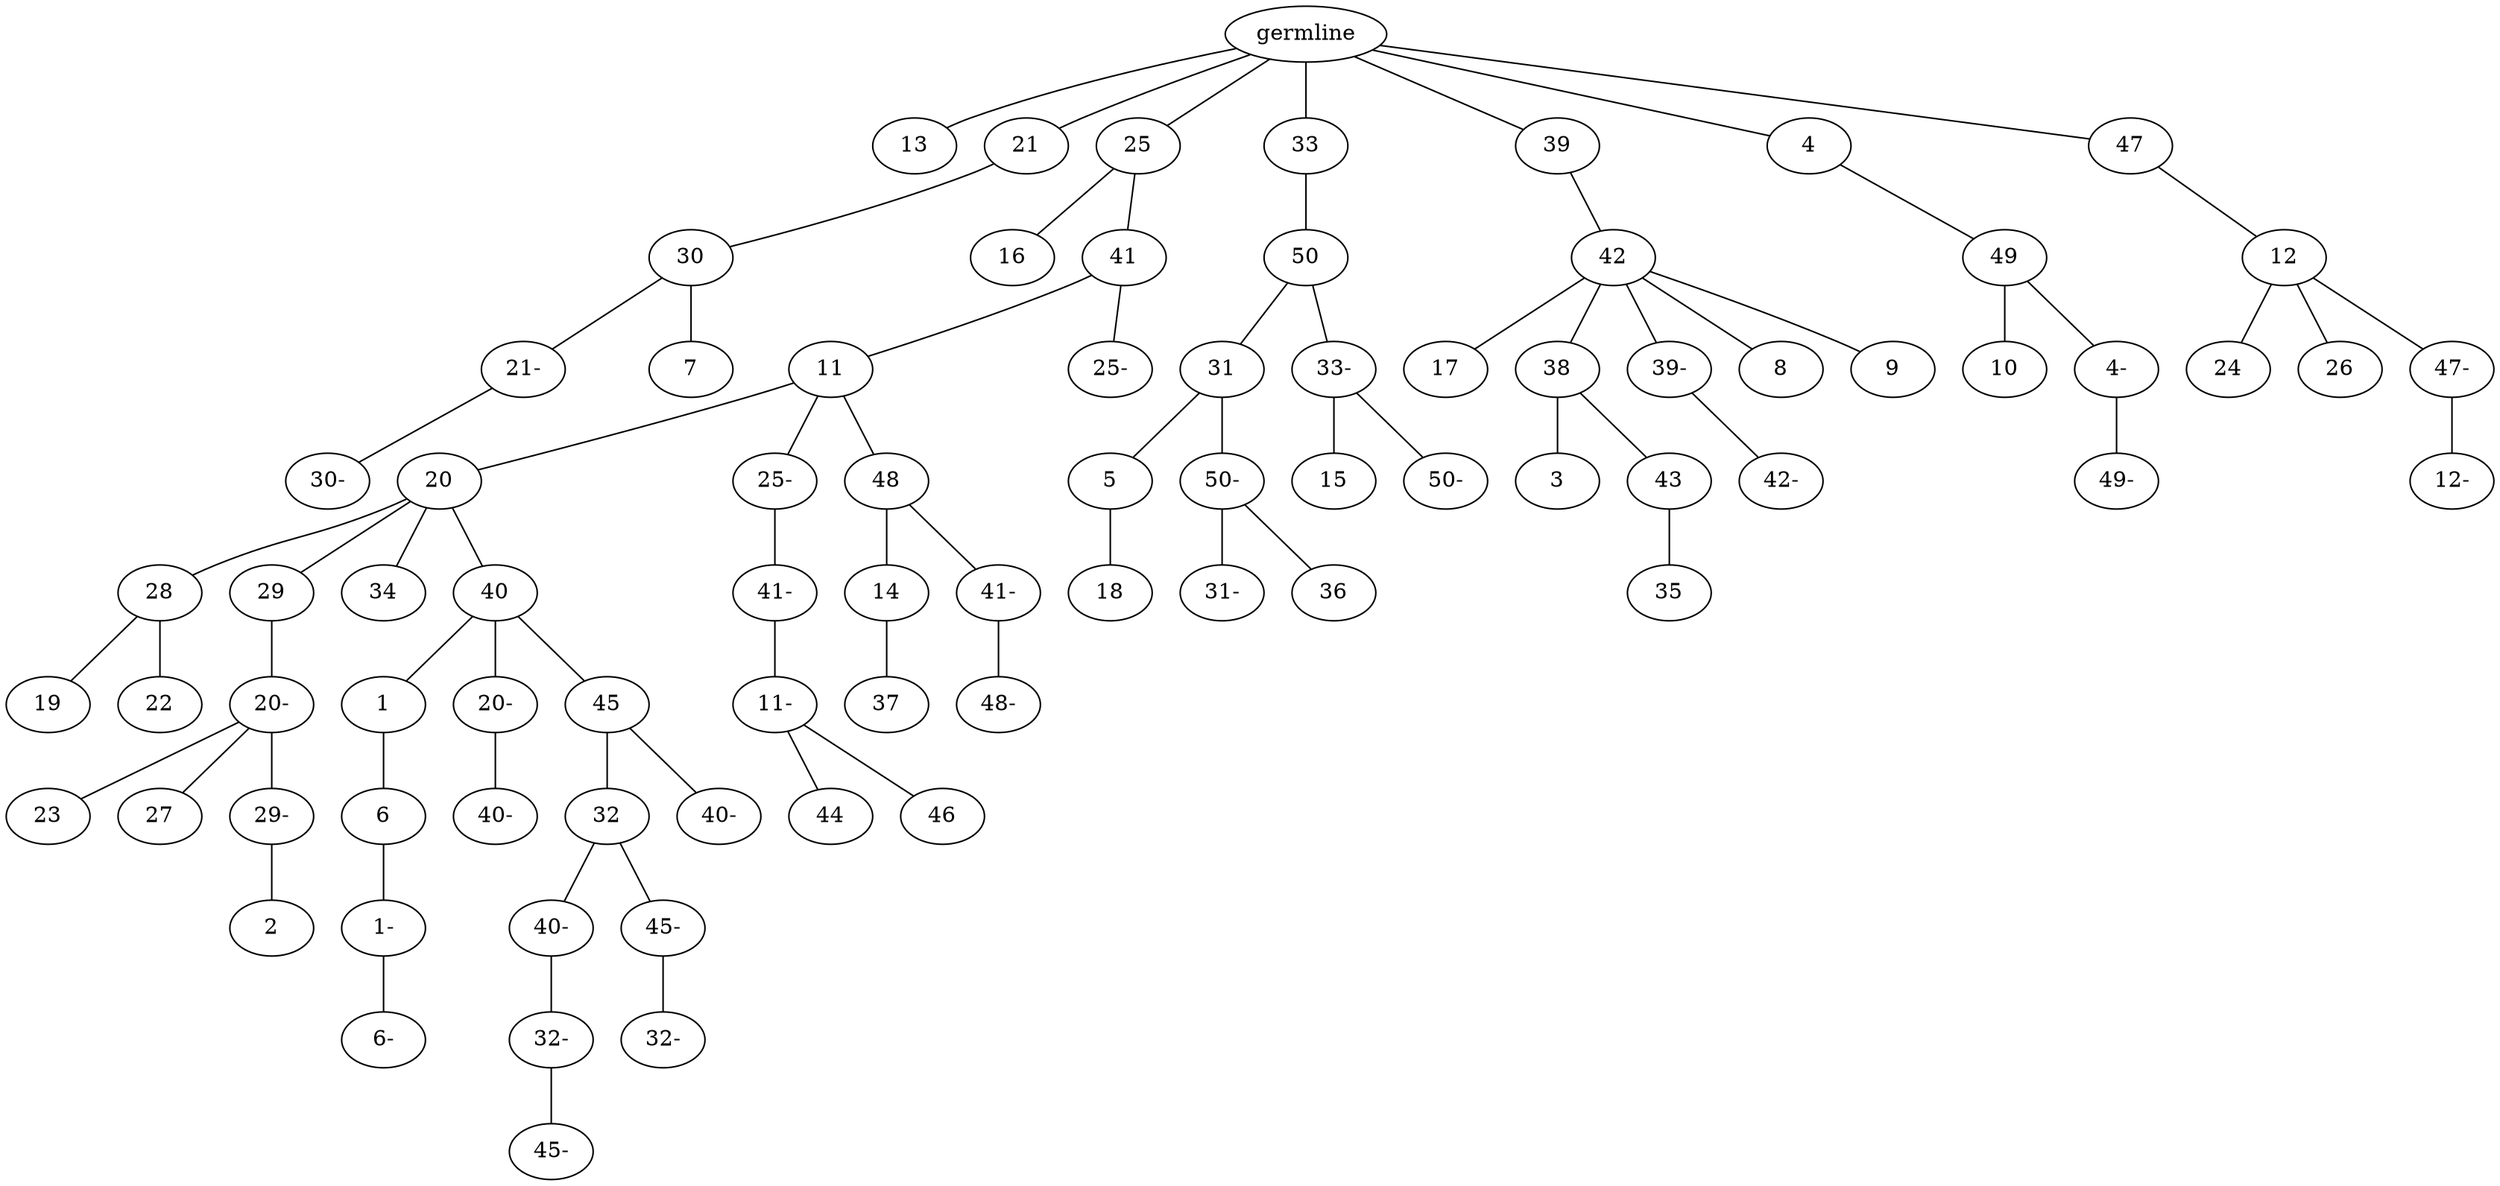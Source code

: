 graph tree {
    "140291787660400" [label="germline"];
    "140291781445040" [label="13"];
    "140291781444608" [label="21"];
    "140291781446336" [label="30"];
    "140291781444320" [label="21-"];
    "140291775678160" [label="30-"];
    "140291781446480" [label="7"];
    "140291781445952" [label="25"];
    "140291775680128" [label="16"];
    "140291775677440" [label="41"];
    "140291775679408" [label="11"];
    "140291775677152" [label="20"];
    "140291775679456" [label="28"];
    "140291775679360" [label="19"];
    "140291765661216" [label="22"];
    "140291775677488" [label="29"];
    "140291775678688" [label="20-"];
    "140291775678640" [label="23"];
    "140291775677344" [label="27"];
    "140291775677056" [label="29-"];
    "140291775677680" [label="2"];
    "140291775677872" [label="34"];
    "140291775679120" [label="40"];
    "140291775678352" [label="1"];
    "140291775680080" [label="6"];
    "140291775677200" [label="1-"];
    "140291783497184" [label="6-"];
    "140291775678928" [label="20-"];
    "140291775679264" [label="40-"];
    "140291775677536" [label="45"];
    "140291783498480" [label="32"];
    "140291783498576" [label="40-"];
    "140291783496896" [label="32-"];
    "140291783499584" [label="45-"];
    "140291783499632" [label="45-"];
    "140291783496848" [label="32-"];
    "140291783499536" [label="40-"];
    "140291775679696" [label="25-"];
    "140291783496752" [label="41-"];
    "140291783497712" [label="11-"];
    "140291783498048" [label="44"];
    "140291783496656" [label="46"];
    "140291775677824" [label="48"];
    "140291783497952" [label="14"];
    "140291783499488" [label="37"];
    "140291783498960" [label="41-"];
    "140291783498144" [label="48-"];
    "140291775679168" [label="25-"];
    "140291781447344" [label="33"];
    "140291775678784" [label="50"];
    "140291783496512" [label="31"];
    "140291783496464" [label="5"];
    "140291783497664" [label="18"];
    "140291783496800" [label="50-"];
    "140291783495984" [label="31-"];
    "140291783496368" [label="36"];
    "140291783497424" [label="33-"];
    "140291787339760" [label="15"];
    "140291787340336" [label="50-"];
    "140291775680272" [label="39"];
    "140291783497472" [label="42"];
    "140291787340192" [label="17"];
    "140291787341776" [label="38"];
    "140291787340240" [label="3"];
    "140291787338800" [label="43"];
    "140291787340720" [label="35"];
    "140291787340864" [label="39-"];
    "140291787338848" [label="42-"];
    "140291787338944" [label="8"];
    "140291787341344" [label="9"];
    "140291783496608" [label="4"];
    "140291787340288" [label="49"];
    "140291787338320" [label="10"];
    "140291766783952" [label="4-"];
    "140291766782272" [label="49-"];
    "140291787339328" [label="47"];
    "140291766781888" [label="12"];
    "140291766782128" [label="24"];
    "140291766781120" [label="26"];
    "140291766780880" [label="47-"];
    "140291766783232" [label="12-"];
    "140291787660400" -- "140291781445040";
    "140291787660400" -- "140291781444608";
    "140291787660400" -- "140291781445952";
    "140291787660400" -- "140291781447344";
    "140291787660400" -- "140291775680272";
    "140291787660400" -- "140291783496608";
    "140291787660400" -- "140291787339328";
    "140291781444608" -- "140291781446336";
    "140291781446336" -- "140291781444320";
    "140291781446336" -- "140291781446480";
    "140291781444320" -- "140291775678160";
    "140291781445952" -- "140291775680128";
    "140291781445952" -- "140291775677440";
    "140291775677440" -- "140291775679408";
    "140291775677440" -- "140291775679168";
    "140291775679408" -- "140291775677152";
    "140291775679408" -- "140291775679696";
    "140291775679408" -- "140291775677824";
    "140291775677152" -- "140291775679456";
    "140291775677152" -- "140291775677488";
    "140291775677152" -- "140291775677872";
    "140291775677152" -- "140291775679120";
    "140291775679456" -- "140291775679360";
    "140291775679456" -- "140291765661216";
    "140291775677488" -- "140291775678688";
    "140291775678688" -- "140291775678640";
    "140291775678688" -- "140291775677344";
    "140291775678688" -- "140291775677056";
    "140291775677056" -- "140291775677680";
    "140291775679120" -- "140291775678352";
    "140291775679120" -- "140291775678928";
    "140291775679120" -- "140291775677536";
    "140291775678352" -- "140291775680080";
    "140291775680080" -- "140291775677200";
    "140291775677200" -- "140291783497184";
    "140291775678928" -- "140291775679264";
    "140291775677536" -- "140291783498480";
    "140291775677536" -- "140291783499536";
    "140291783498480" -- "140291783498576";
    "140291783498480" -- "140291783499632";
    "140291783498576" -- "140291783496896";
    "140291783496896" -- "140291783499584";
    "140291783499632" -- "140291783496848";
    "140291775679696" -- "140291783496752";
    "140291783496752" -- "140291783497712";
    "140291783497712" -- "140291783498048";
    "140291783497712" -- "140291783496656";
    "140291775677824" -- "140291783497952";
    "140291775677824" -- "140291783498960";
    "140291783497952" -- "140291783499488";
    "140291783498960" -- "140291783498144";
    "140291781447344" -- "140291775678784";
    "140291775678784" -- "140291783496512";
    "140291775678784" -- "140291783497424";
    "140291783496512" -- "140291783496464";
    "140291783496512" -- "140291783496800";
    "140291783496464" -- "140291783497664";
    "140291783496800" -- "140291783495984";
    "140291783496800" -- "140291783496368";
    "140291783497424" -- "140291787339760";
    "140291783497424" -- "140291787340336";
    "140291775680272" -- "140291783497472";
    "140291783497472" -- "140291787340192";
    "140291783497472" -- "140291787341776";
    "140291783497472" -- "140291787340864";
    "140291783497472" -- "140291787338944";
    "140291783497472" -- "140291787341344";
    "140291787341776" -- "140291787340240";
    "140291787341776" -- "140291787338800";
    "140291787338800" -- "140291787340720";
    "140291787340864" -- "140291787338848";
    "140291783496608" -- "140291787340288";
    "140291787340288" -- "140291787338320";
    "140291787340288" -- "140291766783952";
    "140291766783952" -- "140291766782272";
    "140291787339328" -- "140291766781888";
    "140291766781888" -- "140291766782128";
    "140291766781888" -- "140291766781120";
    "140291766781888" -- "140291766780880";
    "140291766780880" -- "140291766783232";
}
